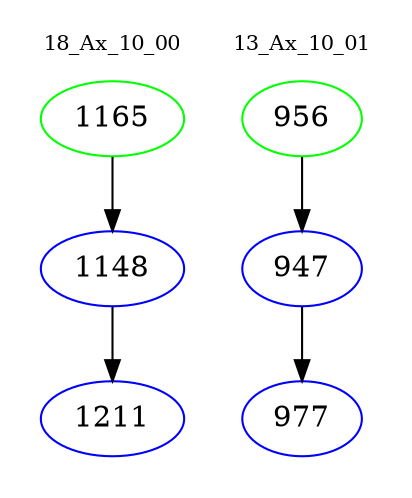 digraph{
subgraph cluster_0 {
color = white
label = "18_Ax_10_00";
fontsize=10;
T0_1165 [label="1165", color="green"]
T0_1165 -> T0_1148 [color="black"]
T0_1148 [label="1148", color="blue"]
T0_1148 -> T0_1211 [color="black"]
T0_1211 [label="1211", color="blue"]
}
subgraph cluster_1 {
color = white
label = "13_Ax_10_01";
fontsize=10;
T1_956 [label="956", color="green"]
T1_956 -> T1_947 [color="black"]
T1_947 [label="947", color="blue"]
T1_947 -> T1_977 [color="black"]
T1_977 [label="977", color="blue"]
}
}

